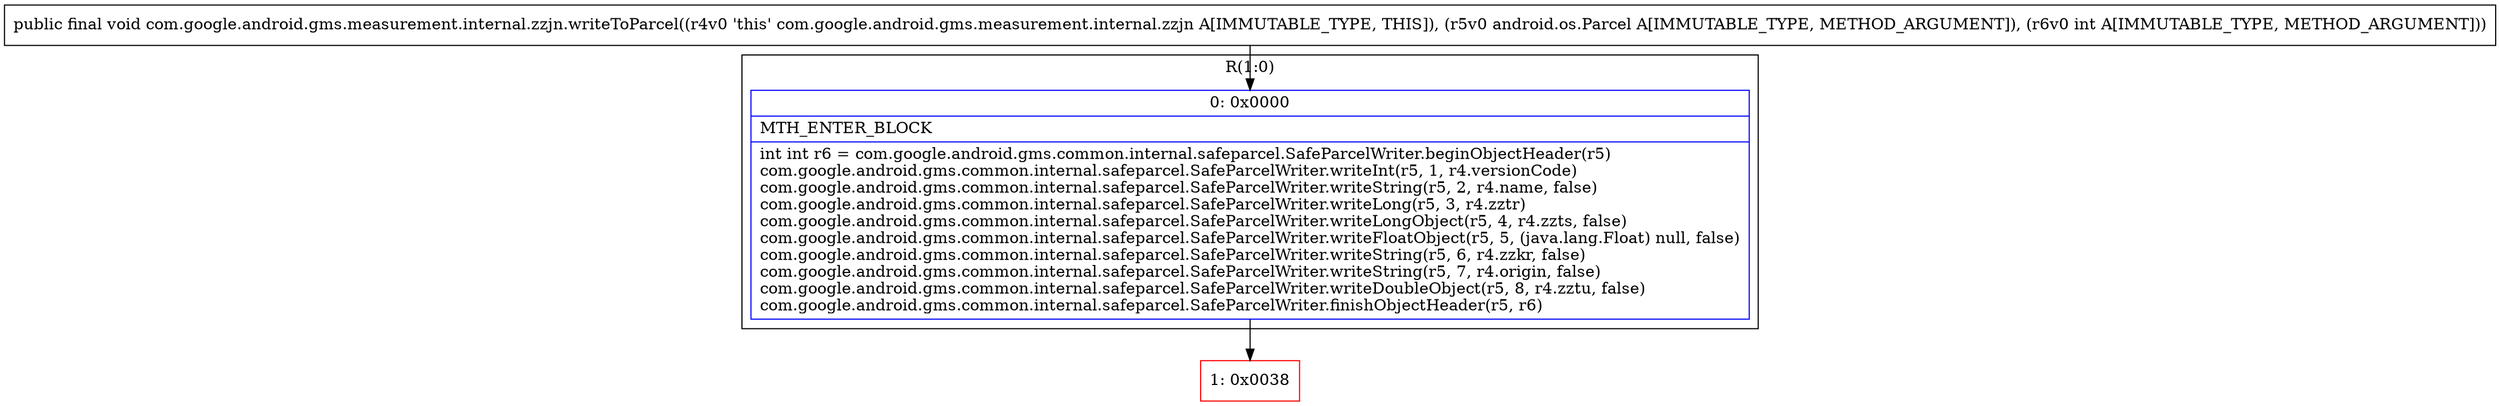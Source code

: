 digraph "CFG forcom.google.android.gms.measurement.internal.zzjn.writeToParcel(Landroid\/os\/Parcel;I)V" {
subgraph cluster_Region_1517441047 {
label = "R(1:0)";
node [shape=record,color=blue];
Node_0 [shape=record,label="{0\:\ 0x0000|MTH_ENTER_BLOCK\l|int int r6 = com.google.android.gms.common.internal.safeparcel.SafeParcelWriter.beginObjectHeader(r5)\lcom.google.android.gms.common.internal.safeparcel.SafeParcelWriter.writeInt(r5, 1, r4.versionCode)\lcom.google.android.gms.common.internal.safeparcel.SafeParcelWriter.writeString(r5, 2, r4.name, false)\lcom.google.android.gms.common.internal.safeparcel.SafeParcelWriter.writeLong(r5, 3, r4.zztr)\lcom.google.android.gms.common.internal.safeparcel.SafeParcelWriter.writeLongObject(r5, 4, r4.zzts, false)\lcom.google.android.gms.common.internal.safeparcel.SafeParcelWriter.writeFloatObject(r5, 5, (java.lang.Float) null, false)\lcom.google.android.gms.common.internal.safeparcel.SafeParcelWriter.writeString(r5, 6, r4.zzkr, false)\lcom.google.android.gms.common.internal.safeparcel.SafeParcelWriter.writeString(r5, 7, r4.origin, false)\lcom.google.android.gms.common.internal.safeparcel.SafeParcelWriter.writeDoubleObject(r5, 8, r4.zztu, false)\lcom.google.android.gms.common.internal.safeparcel.SafeParcelWriter.finishObjectHeader(r5, r6)\l}"];
}
Node_1 [shape=record,color=red,label="{1\:\ 0x0038}"];
MethodNode[shape=record,label="{public final void com.google.android.gms.measurement.internal.zzjn.writeToParcel((r4v0 'this' com.google.android.gms.measurement.internal.zzjn A[IMMUTABLE_TYPE, THIS]), (r5v0 android.os.Parcel A[IMMUTABLE_TYPE, METHOD_ARGUMENT]), (r6v0 int A[IMMUTABLE_TYPE, METHOD_ARGUMENT])) }"];
MethodNode -> Node_0;
Node_0 -> Node_1;
}

